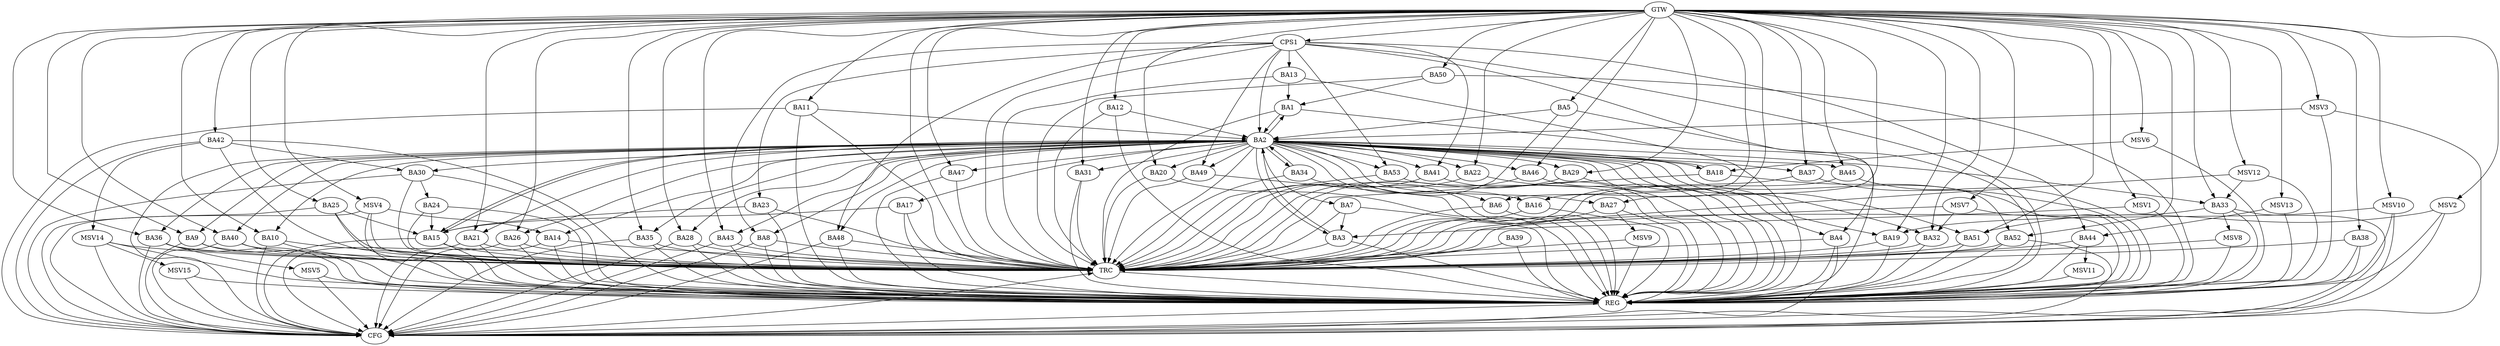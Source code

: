 strict digraph G {
  BA1 [ label="BA1" ];
  BA2 [ label="BA2" ];
  BA3 [ label="BA3" ];
  BA4 [ label="BA4" ];
  BA5 [ label="BA5" ];
  BA6 [ label="BA6" ];
  BA7 [ label="BA7" ];
  BA8 [ label="BA8" ];
  BA9 [ label="BA9" ];
  BA10 [ label="BA10" ];
  BA11 [ label="BA11" ];
  BA12 [ label="BA12" ];
  BA13 [ label="BA13" ];
  BA14 [ label="BA14" ];
  BA15 [ label="BA15" ];
  BA16 [ label="BA16" ];
  BA17 [ label="BA17" ];
  BA18 [ label="BA18" ];
  BA19 [ label="BA19" ];
  BA20 [ label="BA20" ];
  BA21 [ label="BA21" ];
  BA22 [ label="BA22" ];
  BA23 [ label="BA23" ];
  BA24 [ label="BA24" ];
  BA25 [ label="BA25" ];
  BA26 [ label="BA26" ];
  BA27 [ label="BA27" ];
  BA28 [ label="BA28" ];
  BA29 [ label="BA29" ];
  BA30 [ label="BA30" ];
  BA31 [ label="BA31" ];
  BA32 [ label="BA32" ];
  BA33 [ label="BA33" ];
  BA34 [ label="BA34" ];
  BA35 [ label="BA35" ];
  BA36 [ label="BA36" ];
  BA37 [ label="BA37" ];
  BA38 [ label="BA38" ];
  BA39 [ label="BA39" ];
  BA40 [ label="BA40" ];
  BA41 [ label="BA41" ];
  BA42 [ label="BA42" ];
  BA43 [ label="BA43" ];
  BA44 [ label="BA44" ];
  BA45 [ label="BA45" ];
  BA46 [ label="BA46" ];
  BA47 [ label="BA47" ];
  BA48 [ label="BA48" ];
  BA49 [ label="BA49" ];
  BA50 [ label="BA50" ];
  BA51 [ label="BA51" ];
  BA52 [ label="BA52" ];
  BA53 [ label="BA53" ];
  CPS1 [ label="CPS1" ];
  GTW [ label="GTW" ];
  REG [ label="REG" ];
  CFG [ label="CFG" ];
  TRC [ label="TRC" ];
  MSV1 [ label="MSV1" ];
  MSV2 [ label="MSV2" ];
  MSV3 [ label="MSV3" ];
  MSV4 [ label="MSV4" ];
  MSV5 [ label="MSV5" ];
  MSV6 [ label="MSV6" ];
  MSV7 [ label="MSV7" ];
  MSV8 [ label="MSV8" ];
  MSV9 [ label="MSV9" ];
  MSV10 [ label="MSV10" ];
  MSV11 [ label="MSV11" ];
  MSV12 [ label="MSV12" ];
  MSV13 [ label="MSV13" ];
  MSV14 [ label="MSV14" ];
  MSV15 [ label="MSV15" ];
  BA1 -> BA2;
  BA2 -> BA1;
  BA3 -> BA2;
  BA5 -> BA2;
  BA7 -> BA3;
  BA11 -> BA2;
  BA12 -> BA2;
  BA13 -> BA1;
  BA15 -> BA2;
  BA17 -> BA15;
  BA18 -> BA2;
  BA23 -> BA15;
  BA24 -> BA15;
  BA25 -> BA15;
  BA30 -> BA24;
  BA34 -> BA2;
  BA42 -> BA30;
  BA50 -> BA1;
  CPS1 -> BA4;
  CPS1 -> BA41;
  CPS1 -> BA23;
  CPS1 -> BA44;
  CPS1 -> BA2;
  CPS1 -> BA53;
  CPS1 -> BA49;
  CPS1 -> BA48;
  CPS1 -> BA13;
  CPS1 -> BA8;
  GTW -> BA5;
  GTW -> BA6;
  GTW -> BA9;
  GTW -> BA10;
  GTW -> BA11;
  GTW -> BA12;
  GTW -> BA16;
  GTW -> BA19;
  GTW -> BA20;
  GTW -> BA21;
  GTW -> BA22;
  GTW -> BA25;
  GTW -> BA26;
  GTW -> BA27;
  GTW -> BA28;
  GTW -> BA29;
  GTW -> BA31;
  GTW -> BA32;
  GTW -> BA33;
  GTW -> BA35;
  GTW -> BA36;
  GTW -> BA37;
  GTW -> BA38;
  GTW -> BA40;
  GTW -> BA42;
  GTW -> BA43;
  GTW -> BA45;
  GTW -> BA46;
  GTW -> BA47;
  GTW -> BA50;
  GTW -> BA51;
  GTW -> BA52;
  GTW -> CPS1;
  BA1 -> REG;
  BA2 -> REG;
  BA3 -> REG;
  BA4 -> REG;
  BA5 -> REG;
  BA6 -> REG;
  BA7 -> REG;
  BA8 -> REG;
  BA9 -> REG;
  BA10 -> REG;
  BA11 -> REG;
  BA12 -> REG;
  BA13 -> REG;
  BA14 -> REG;
  BA15 -> REG;
  BA16 -> REG;
  BA17 -> REG;
  BA18 -> REG;
  BA19 -> REG;
  BA20 -> REG;
  BA21 -> REG;
  BA22 -> REG;
  BA23 -> REG;
  BA24 -> REG;
  BA25 -> REG;
  BA26 -> REG;
  BA27 -> REG;
  BA28 -> REG;
  BA29 -> REG;
  BA30 -> REG;
  BA31 -> REG;
  BA32 -> REG;
  BA33 -> REG;
  BA34 -> REG;
  BA35 -> REG;
  BA36 -> REG;
  BA37 -> REG;
  BA38 -> REG;
  BA39 -> REG;
  BA40 -> REG;
  BA41 -> REG;
  BA42 -> REG;
  BA43 -> REG;
  BA44 -> REG;
  BA45 -> REG;
  BA46 -> REG;
  BA47 -> REG;
  BA48 -> REG;
  BA49 -> REG;
  BA50 -> REG;
  BA51 -> REG;
  BA52 -> REG;
  BA53 -> REG;
  CPS1 -> REG;
  BA48 -> CFG;
  BA25 -> CFG;
  BA14 -> CFG;
  BA9 -> CFG;
  BA38 -> CFG;
  BA4 -> CFG;
  BA52 -> CFG;
  BA42 -> CFG;
  BA40 -> CFG;
  BA15 -> CFG;
  BA33 -> CFG;
  BA43 -> CFG;
  BA10 -> CFG;
  BA26 -> CFG;
  BA36 -> CFG;
  BA11 -> CFG;
  BA30 -> CFG;
  BA35 -> CFG;
  BA2 -> CFG;
  BA8 -> CFG;
  BA28 -> CFG;
  BA21 -> CFG;
  REG -> CFG;
  BA1 -> TRC;
  BA2 -> TRC;
  BA3 -> TRC;
  BA4 -> TRC;
  BA5 -> TRC;
  BA6 -> TRC;
  BA7 -> TRC;
  BA8 -> TRC;
  BA9 -> TRC;
  BA10 -> TRC;
  BA11 -> TRC;
  BA12 -> TRC;
  BA13 -> TRC;
  BA14 -> TRC;
  BA15 -> TRC;
  BA16 -> TRC;
  BA17 -> TRC;
  BA18 -> TRC;
  BA19 -> TRC;
  BA20 -> TRC;
  BA21 -> TRC;
  BA22 -> TRC;
  BA23 -> TRC;
  BA24 -> TRC;
  BA25 -> TRC;
  BA26 -> TRC;
  BA27 -> TRC;
  BA28 -> TRC;
  BA29 -> TRC;
  BA30 -> TRC;
  BA31 -> TRC;
  BA32 -> TRC;
  BA33 -> TRC;
  BA34 -> TRC;
  BA35 -> TRC;
  BA36 -> TRC;
  BA37 -> TRC;
  BA38 -> TRC;
  BA39 -> TRC;
  BA40 -> TRC;
  BA41 -> TRC;
  BA42 -> TRC;
  BA43 -> TRC;
  BA44 -> TRC;
  BA45 -> TRC;
  BA46 -> TRC;
  BA47 -> TRC;
  BA48 -> TRC;
  BA49 -> TRC;
  BA50 -> TRC;
  BA51 -> TRC;
  BA52 -> TRC;
  BA53 -> TRC;
  CPS1 -> TRC;
  GTW -> TRC;
  CFG -> TRC;
  TRC -> REG;
  BA2 -> BA41;
  BA2 -> BA35;
  BA2 -> BA20;
  BA2 -> BA14;
  BA2 -> BA32;
  BA2 -> BA52;
  BA2 -> BA18;
  BA2 -> BA16;
  BA2 -> BA27;
  BA2 -> BA21;
  BA2 -> BA34;
  BA2 -> BA29;
  BA2 -> BA15;
  BA2 -> BA40;
  BA2 -> BA10;
  BA2 -> BA7;
  BA2 -> BA17;
  BA2 -> BA47;
  BA2 -> BA22;
  BA2 -> BA33;
  BA2 -> BA3;
  BA2 -> BA37;
  BA2 -> BA26;
  BA2 -> BA28;
  BA2 -> BA51;
  BA2 -> BA48;
  BA2 -> BA49;
  BA2 -> BA36;
  BA2 -> BA6;
  BA2 -> BA9;
  BA2 -> BA8;
  BA2 -> BA31;
  BA2 -> BA46;
  BA2 -> BA45;
  BA2 -> BA43;
  BA2 -> BA30;
  BA2 -> BA19;
  BA2 -> BA4;
  BA2 -> BA53;
  MSV1 -> BA3;
  GTW -> MSV1;
  MSV1 -> REG;
  MSV2 -> BA51;
  GTW -> MSV2;
  MSV2 -> REG;
  MSV2 -> CFG;
  MSV3 -> BA2;
  GTW -> MSV3;
  MSV3 -> REG;
  MSV3 -> CFG;
  MSV4 -> BA14;
  GTW -> MSV4;
  MSV4 -> REG;
  MSV4 -> TRC;
  MSV4 -> CFG;
  BA36 -> MSV5;
  MSV5 -> REG;
  MSV5 -> CFG;
  MSV6 -> BA18;
  GTW -> MSV6;
  MSV6 -> REG;
  MSV7 -> BA32;
  GTW -> MSV7;
  MSV7 -> REG;
  MSV7 -> TRC;
  BA33 -> MSV8;
  MSV8 -> REG;
  MSV8 -> TRC;
  BA27 -> MSV9;
  MSV9 -> REG;
  MSV9 -> TRC;
  MSV10 -> BA19;
  GTW -> MSV10;
  MSV10 -> REG;
  MSV10 -> CFG;
  BA44 -> MSV11;
  MSV11 -> REG;
  MSV12 -> BA33;
  GTW -> MSV12;
  MSV12 -> REG;
  MSV12 -> TRC;
  MSV13 -> BA44;
  GTW -> MSV13;
  MSV13 -> REG;
  BA42 -> MSV14;
  MSV14 -> REG;
  MSV14 -> TRC;
  MSV14 -> CFG;
  MSV14 -> MSV15;
  MSV15 -> REG;
  MSV15 -> CFG;
}

